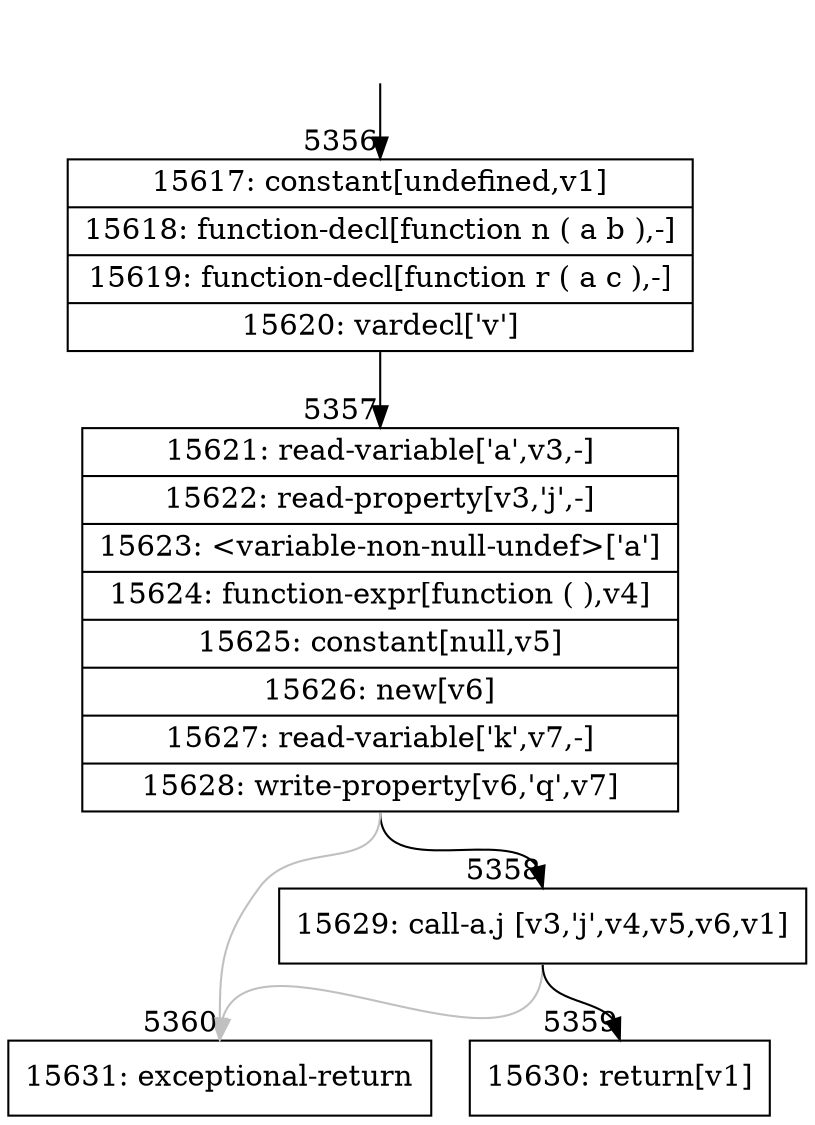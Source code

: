 digraph {
rankdir="TD"
BB_entry444[shape=none,label=""];
BB_entry444 -> BB5356 [tailport=s, headport=n, headlabel="    5356"]
BB5356 [shape=record label="{15617: constant[undefined,v1]|15618: function-decl[function n ( a b ),-]|15619: function-decl[function r ( a c ),-]|15620: vardecl['v']}" ] 
BB5356 -> BB5357 [tailport=s, headport=n, headlabel="      5357"]
BB5357 [shape=record label="{15621: read-variable['a',v3,-]|15622: read-property[v3,'j',-]|15623: \<variable-non-null-undef\>['a']|15624: function-expr[function ( ),v4]|15625: constant[null,v5]|15626: new[v6]|15627: read-variable['k',v7,-]|15628: write-property[v6,'q',v7]}" ] 
BB5357 -> BB5358 [tailport=s, headport=n, headlabel="      5358"]
BB5357 -> BB5360 [tailport=s, headport=n, color=gray, headlabel="      5360"]
BB5358 [shape=record label="{15629: call-a.j [v3,'j',v4,v5,v6,v1]}" ] 
BB5358 -> BB5359 [tailport=s, headport=n, headlabel="      5359"]
BB5358 -> BB5360 [tailport=s, headport=n, color=gray]
BB5359 [shape=record label="{15630: return[v1]}" ] 
BB5360 [shape=record label="{15631: exceptional-return}" ] 
}
